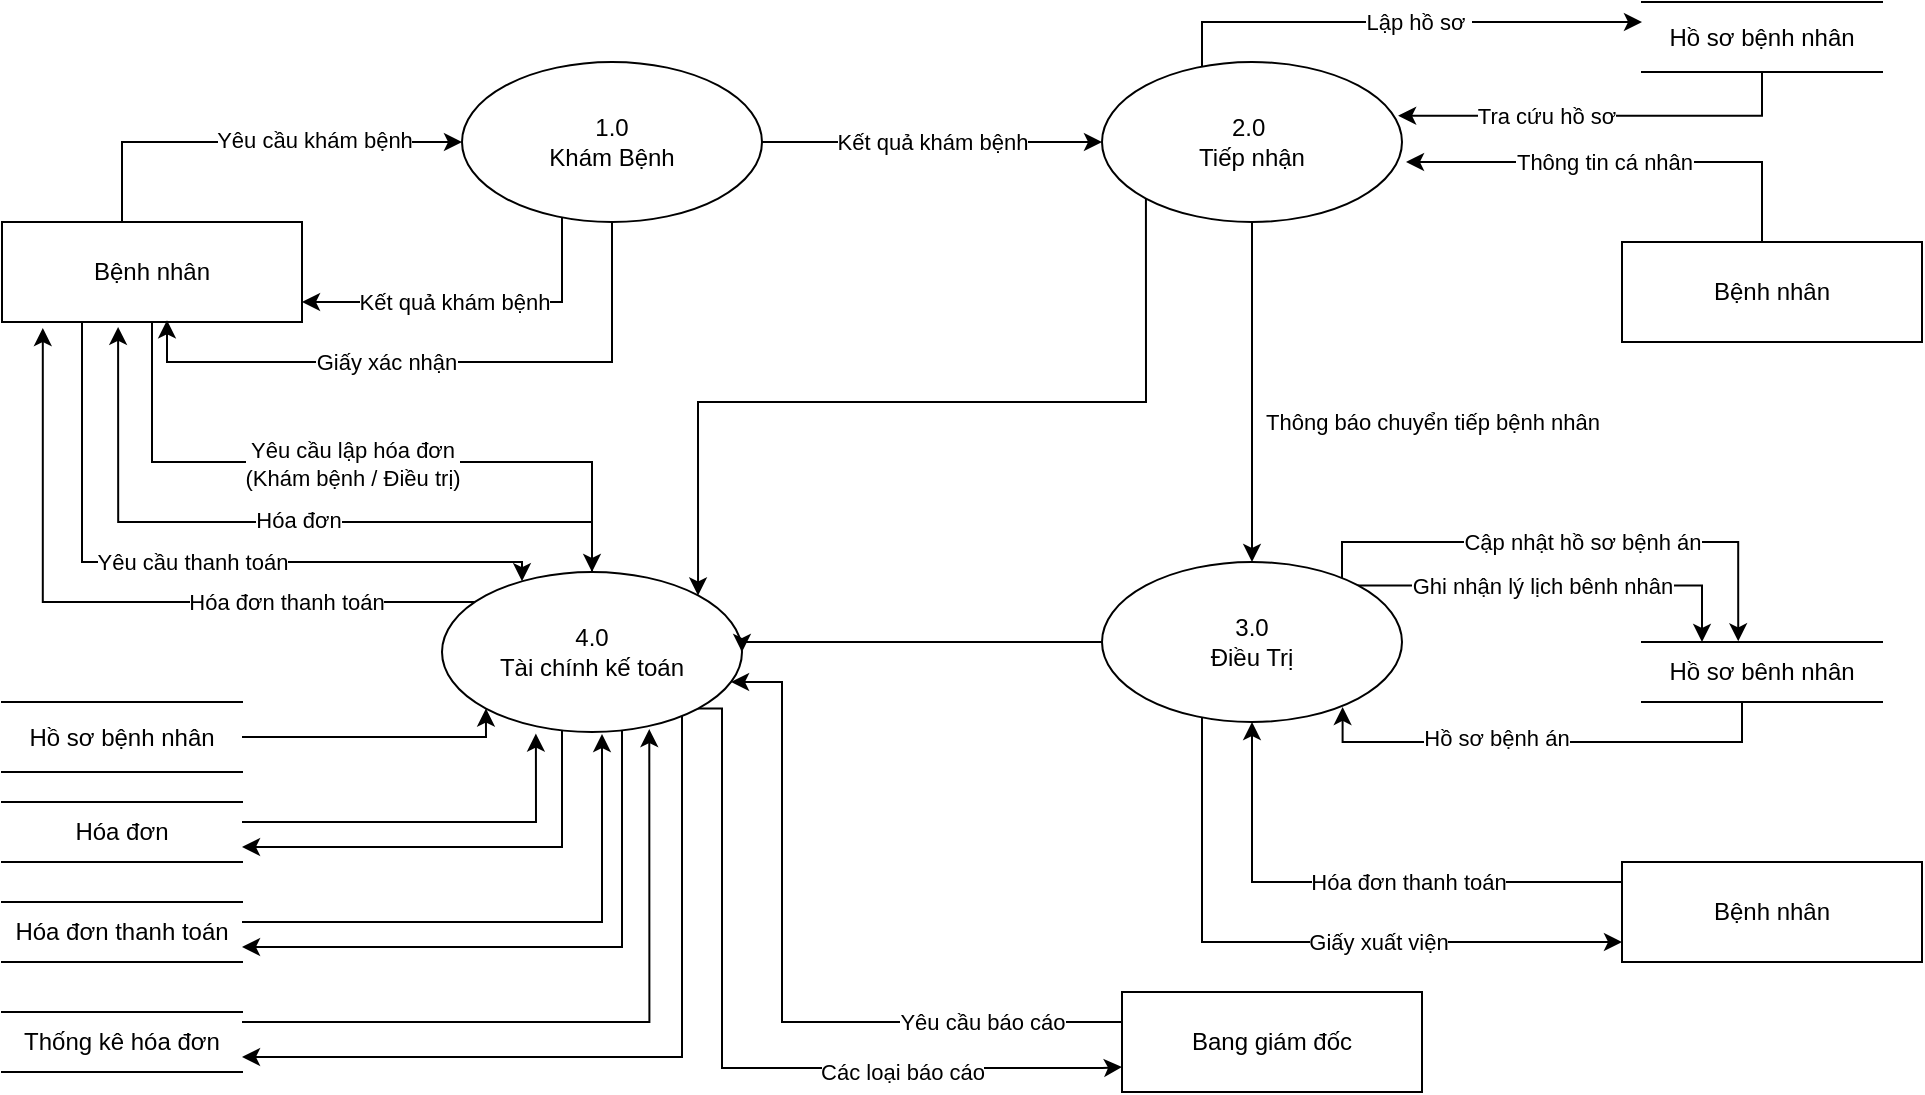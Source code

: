 <mxfile version="13.10.0" type="github">
  <diagram id="ow28NsneOe8BZYSyqIUP" name="Page-1">
    <mxGraphModel dx="1019" dy="519" grid="1" gridSize="10" guides="1" tooltips="1" connect="1" arrows="1" fold="1" page="1" pageScale="1" pageWidth="850" pageHeight="1100" math="0" shadow="0">
      <root>
        <mxCell id="0" />
        <mxCell id="1" parent="0" />
        <mxCell id="11v0PXnvtIZo2CiEv95M-6" value="Yêu cầu khám bệnh" style="edgeStyle=orthogonalEdgeStyle;rounded=0;orthogonalLoop=1;jettySize=auto;html=1;exitX=1;exitY=0.5;exitDx=0;exitDy=0;entryX=0;entryY=0.5;entryDx=0;entryDy=0;" parent="1" source="11v0PXnvtIZo2CiEv95M-1" target="11v0PXnvtIZo2CiEv95M-2" edge="1">
          <mxGeometry x="0.555" y="1" relative="1" as="geometry">
            <mxPoint x="220" y="160" as="targetPoint" />
            <Array as="points">
              <mxPoint x="150" y="170" />
              <mxPoint x="60" y="170" />
              <mxPoint x="60" y="100" />
            </Array>
            <mxPoint as="offset" />
          </mxGeometry>
        </mxCell>
        <mxCell id="X4gk_abKZxla-AfvRwQS-9" value="Yêu cầu thanh toán" style="edgeStyle=orthogonalEdgeStyle;rounded=0;orthogonalLoop=1;jettySize=auto;html=1;" edge="1" parent="1" source="11v0PXnvtIZo2CiEv95M-1" target="11v0PXnvtIZo2CiEv95M-4">
          <mxGeometry relative="1" as="geometry">
            <Array as="points">
              <mxPoint x="40" y="310" />
              <mxPoint x="260" y="310" />
            </Array>
          </mxGeometry>
        </mxCell>
        <mxCell id="X4gk_abKZxla-AfvRwQS-20" style="edgeStyle=orthogonalEdgeStyle;rounded=0;orthogonalLoop=1;jettySize=auto;html=1;" edge="1" parent="1" source="11v0PXnvtIZo2CiEv95M-1" target="11v0PXnvtIZo2CiEv95M-4">
          <mxGeometry relative="1" as="geometry">
            <Array as="points">
              <mxPoint x="75" y="260" />
              <mxPoint x="295" y="260" />
            </Array>
          </mxGeometry>
        </mxCell>
        <mxCell id="X4gk_abKZxla-AfvRwQS-21" value="Yêu cầu lập hóa đơn&lt;br&gt;(Khám bệnh / Điều trị)" style="edgeLabel;html=1;align=center;verticalAlign=middle;resizable=0;points=[];" vertex="1" connectable="0" parent="X4gk_abKZxla-AfvRwQS-20">
          <mxGeometry x="-0.015" y="-1" relative="1" as="geometry">
            <mxPoint as="offset" />
          </mxGeometry>
        </mxCell>
        <mxCell id="11v0PXnvtIZo2CiEv95M-1" value="Bệnh nhân" style="rounded=0;whiteSpace=wrap;html=1;" parent="1" vertex="1">
          <mxGeometry y="140" width="150" height="50" as="geometry" />
        </mxCell>
        <mxCell id="11v0PXnvtIZo2CiEv95M-7" value="Kết quả khám bệnh" style="edgeStyle=orthogonalEdgeStyle;rounded=0;orthogonalLoop=1;jettySize=auto;html=1;exitX=1;exitY=0.5;exitDx=0;exitDy=0;entryX=0;entryY=0.5;entryDx=0;entryDy=0;" parent="1" source="11v0PXnvtIZo2CiEv95M-2" target="11v0PXnvtIZo2CiEv95M-3" edge="1">
          <mxGeometry relative="1" as="geometry" />
        </mxCell>
        <mxCell id="X4gk_abKZxla-AfvRwQS-1" value="Giấy xác nhận" style="edgeStyle=orthogonalEdgeStyle;rounded=0;orthogonalLoop=1;jettySize=auto;html=1;entryX=0.55;entryY=0.983;entryDx=0;entryDy=0;entryPerimeter=0;" edge="1" parent="1" source="11v0PXnvtIZo2CiEv95M-2" target="11v0PXnvtIZo2CiEv95M-1">
          <mxGeometry x="0.168" relative="1" as="geometry">
            <mxPoint x="160" y="210" as="targetPoint" />
            <Array as="points">
              <mxPoint x="305" y="210" />
              <mxPoint x="83" y="210" />
            </Array>
            <mxPoint as="offset" />
          </mxGeometry>
        </mxCell>
        <mxCell id="X4gk_abKZxla-AfvRwQS-3" value="Kết quả khám bệnh" style="edgeStyle=orthogonalEdgeStyle;rounded=0;orthogonalLoop=1;jettySize=auto;html=1;" edge="1" parent="1" source="11v0PXnvtIZo2CiEv95M-2" target="11v0PXnvtIZo2CiEv95M-1">
          <mxGeometry x="0.114" relative="1" as="geometry">
            <mxPoint x="28" y="65" as="targetPoint" />
            <Array as="points">
              <mxPoint x="280" y="180" />
            </Array>
            <mxPoint as="offset" />
          </mxGeometry>
        </mxCell>
        <mxCell id="11v0PXnvtIZo2CiEv95M-2" value="1.0 &lt;br&gt;Khám Bệnh" style="ellipse;whiteSpace=wrap;html=1;" parent="1" vertex="1">
          <mxGeometry x="230" y="60" width="150" height="80" as="geometry" />
        </mxCell>
        <mxCell id="11v0PXnvtIZo2CiEv95M-9" value="Lập hồ sơ&amp;nbsp;" style="edgeStyle=orthogonalEdgeStyle;rounded=0;orthogonalLoop=1;jettySize=auto;html=1;" parent="1" source="11v0PXnvtIZo2CiEv95M-3" target="11v0PXnvtIZo2CiEv95M-8" edge="1">
          <mxGeometry x="0.072" relative="1" as="geometry">
            <Array as="points">
              <mxPoint x="600" y="40" />
            </Array>
            <mxPoint as="offset" />
          </mxGeometry>
        </mxCell>
        <mxCell id="11v0PXnvtIZo2CiEv95M-15" value="Thông báo chuyển tiếp bệnh nhân" style="edgeStyle=orthogonalEdgeStyle;rounded=0;orthogonalLoop=1;jettySize=auto;html=1;" parent="1" source="11v0PXnvtIZo2CiEv95M-3" target="11v0PXnvtIZo2CiEv95M-5" edge="1">
          <mxGeometry x="0.172" y="90" relative="1" as="geometry">
            <mxPoint as="offset" />
          </mxGeometry>
        </mxCell>
        <mxCell id="X4gk_abKZxla-AfvRwQS-18" style="edgeStyle=orthogonalEdgeStyle;rounded=0;orthogonalLoop=1;jettySize=auto;html=1;exitX=0;exitY=1;exitDx=0;exitDy=0;entryX=1;entryY=0;entryDx=0;entryDy=0;" edge="1" parent="1" source="11v0PXnvtIZo2CiEv95M-3" target="11v0PXnvtIZo2CiEv95M-4">
          <mxGeometry relative="1" as="geometry">
            <Array as="points">
              <mxPoint x="572" y="230" />
              <mxPoint x="348" y="230" />
            </Array>
          </mxGeometry>
        </mxCell>
        <mxCell id="11v0PXnvtIZo2CiEv95M-3" value="2.0&amp;nbsp;&lt;br&gt;Tiếp nhận" style="ellipse;whiteSpace=wrap;html=1;" parent="1" vertex="1">
          <mxGeometry x="550" y="60" width="150" height="80" as="geometry" />
        </mxCell>
        <mxCell id="11v0PXnvtIZo2CiEv95M-35" style="edgeStyle=orthogonalEdgeStyle;rounded=0;orthogonalLoop=1;jettySize=auto;html=1;entryX=1;entryY=0.75;entryDx=0;entryDy=0;" parent="1" source="11v0PXnvtIZo2CiEv95M-4" target="11v0PXnvtIZo2CiEv95M-32" edge="1">
          <mxGeometry relative="1" as="geometry">
            <Array as="points">
              <mxPoint x="280" y="453" />
            </Array>
          </mxGeometry>
        </mxCell>
        <mxCell id="11v0PXnvtIZo2CiEv95M-37" style="edgeStyle=orthogonalEdgeStyle;rounded=0;orthogonalLoop=1;jettySize=auto;html=1;exitX=1;exitY=1;exitDx=0;exitDy=0;entryX=1;entryY=0.75;entryDx=0;entryDy=0;" parent="1" source="11v0PXnvtIZo2CiEv95M-4" target="11v0PXnvtIZo2CiEv95M-33" edge="1">
          <mxGeometry relative="1" as="geometry">
            <Array as="points">
              <mxPoint x="348" y="348" />
              <mxPoint x="310" y="348" />
              <mxPoint x="310" y="503" />
            </Array>
          </mxGeometry>
        </mxCell>
        <mxCell id="11v0PXnvtIZo2CiEv95M-41" style="edgeStyle=orthogonalEdgeStyle;rounded=0;orthogonalLoop=1;jettySize=auto;html=1;exitX=1;exitY=1;exitDx=0;exitDy=0;entryX=0;entryY=0.75;entryDx=0;entryDy=0;" parent="1" source="11v0PXnvtIZo2CiEv95M-4" target="11v0PXnvtIZo2CiEv95M-39" edge="1">
          <mxGeometry relative="1" as="geometry">
            <Array as="points">
              <mxPoint x="360" y="383" />
              <mxPoint x="360" y="563" />
              <mxPoint x="550" y="563" />
            </Array>
            <mxPoint x="350" y="440" as="sourcePoint" />
            <mxPoint x="550" y="630" as="targetPoint" />
          </mxGeometry>
        </mxCell>
        <mxCell id="11v0PXnvtIZo2CiEv95M-42" value="Các loại báo cáo" style="edgeLabel;html=1;align=center;verticalAlign=middle;resizable=0;points=[];" parent="11v0PXnvtIZo2CiEv95M-41" vertex="1" connectable="0">
          <mxGeometry x="0.367" y="1" relative="1" as="geometry">
            <mxPoint x="13.67" y="3" as="offset" />
          </mxGeometry>
        </mxCell>
        <mxCell id="X4gk_abKZxla-AfvRwQS-6" value="Hóa đơn thanh toán" style="edgeStyle=orthogonalEdgeStyle;rounded=0;orthogonalLoop=1;jettySize=auto;html=1;entryX=0.136;entryY=1.06;entryDx=0;entryDy=0;entryPerimeter=0;" edge="1" parent="1" source="11v0PXnvtIZo2CiEv95M-4" target="11v0PXnvtIZo2CiEv95M-1">
          <mxGeometry x="-0.467" relative="1" as="geometry">
            <Array as="points">
              <mxPoint x="20" y="330" />
            </Array>
            <mxPoint as="offset" />
          </mxGeometry>
        </mxCell>
        <mxCell id="X4gk_abKZxla-AfvRwQS-22" style="edgeStyle=orthogonalEdgeStyle;rounded=0;orthogonalLoop=1;jettySize=auto;html=1;entryX=0.387;entryY=1.049;entryDx=0;entryDy=0;entryPerimeter=0;" edge="1" parent="1" source="11v0PXnvtIZo2CiEv95M-4" target="11v0PXnvtIZo2CiEv95M-1">
          <mxGeometry relative="1" as="geometry">
            <Array as="points">
              <mxPoint x="295" y="290" />
              <mxPoint x="58" y="290" />
            </Array>
          </mxGeometry>
        </mxCell>
        <mxCell id="X4gk_abKZxla-AfvRwQS-23" value="Hóa đơn" style="edgeLabel;html=1;align=center;verticalAlign=middle;resizable=0;points=[];" vertex="1" connectable="0" parent="X4gk_abKZxla-AfvRwQS-22">
          <mxGeometry x="-0.043" y="-1" relative="1" as="geometry">
            <mxPoint as="offset" />
          </mxGeometry>
        </mxCell>
        <mxCell id="X4gk_abKZxla-AfvRwQS-26" style="edgeStyle=orthogonalEdgeStyle;rounded=0;orthogonalLoop=1;jettySize=auto;html=1;entryX=1;entryY=0.75;entryDx=0;entryDy=0;" edge="1" parent="1" source="11v0PXnvtIZo2CiEv95M-4" target="X4gk_abKZxla-AfvRwQS-24">
          <mxGeometry relative="1" as="geometry">
            <Array as="points">
              <mxPoint x="340" y="558" />
            </Array>
          </mxGeometry>
        </mxCell>
        <mxCell id="11v0PXnvtIZo2CiEv95M-4" value="4.0&lt;br&gt;Tài chính kế toán" style="ellipse;whiteSpace=wrap;html=1;" parent="1" vertex="1">
          <mxGeometry x="220" y="315" width="150" height="80" as="geometry" />
        </mxCell>
        <mxCell id="11v0PXnvtIZo2CiEv95M-17" value="Cập nhật hồ sơ bệnh án" style="edgeStyle=orthogonalEdgeStyle;rounded=0;orthogonalLoop=1;jettySize=auto;html=1;entryX=0.401;entryY=-0.011;entryDx=0;entryDy=0;entryPerimeter=0;" parent="1" source="11v0PXnvtIZo2CiEv95M-5" target="11v0PXnvtIZo2CiEv95M-16" edge="1">
          <mxGeometry x="0.038" relative="1" as="geometry">
            <Array as="points">
              <mxPoint x="670" y="300" />
              <mxPoint x="868" y="300" />
            </Array>
            <mxPoint as="offset" />
          </mxGeometry>
        </mxCell>
        <mxCell id="11v0PXnvtIZo2CiEv95M-22" style="edgeStyle=orthogonalEdgeStyle;rounded=0;orthogonalLoop=1;jettySize=auto;html=1;" parent="1" source="11v0PXnvtIZo2CiEv95M-5" edge="1">
          <mxGeometry relative="1" as="geometry">
            <Array as="points">
              <mxPoint x="600" y="500" />
            </Array>
            <mxPoint x="810" y="500" as="targetPoint" />
          </mxGeometry>
        </mxCell>
        <mxCell id="11v0PXnvtIZo2CiEv95M-23" value="Giấy xuất viện" style="edgeLabel;html=1;align=center;verticalAlign=middle;resizable=0;points=[];" parent="11v0PXnvtIZo2CiEv95M-22" vertex="1" connectable="0">
          <mxGeometry x="0.153" y="-2" relative="1" as="geometry">
            <mxPoint x="14" y="-2" as="offset" />
          </mxGeometry>
        </mxCell>
        <mxCell id="X4gk_abKZxla-AfvRwQS-11" style="edgeStyle=orthogonalEdgeStyle;rounded=0;orthogonalLoop=1;jettySize=auto;html=1;exitX=1;exitY=0;exitDx=0;exitDy=0;entryX=0.25;entryY=0;entryDx=0;entryDy=0;" edge="1" parent="1" source="11v0PXnvtIZo2CiEv95M-5" target="11v0PXnvtIZo2CiEv95M-16">
          <mxGeometry relative="1" as="geometry" />
        </mxCell>
        <mxCell id="X4gk_abKZxla-AfvRwQS-12" value="Ghi nhận lý lịch bênh nhân" style="edgeLabel;html=1;align=center;verticalAlign=middle;resizable=0;points=[];" vertex="1" connectable="0" parent="X4gk_abKZxla-AfvRwQS-11">
          <mxGeometry x="0.079" relative="1" as="geometry">
            <mxPoint x="-16.03" as="offset" />
          </mxGeometry>
        </mxCell>
        <mxCell id="X4gk_abKZxla-AfvRwQS-19" style="edgeStyle=orthogonalEdgeStyle;rounded=0;orthogonalLoop=1;jettySize=auto;html=1;entryX=1;entryY=0.5;entryDx=0;entryDy=0;" edge="1" parent="1" source="11v0PXnvtIZo2CiEv95M-5" target="11v0PXnvtIZo2CiEv95M-4">
          <mxGeometry relative="1" as="geometry">
            <Array as="points">
              <mxPoint x="370" y="350" />
            </Array>
          </mxGeometry>
        </mxCell>
        <mxCell id="11v0PXnvtIZo2CiEv95M-5" value="3.0&lt;br&gt;Điều Trị" style="ellipse;whiteSpace=wrap;html=1;" parent="1" vertex="1">
          <mxGeometry x="550" y="310" width="150" height="80" as="geometry" />
        </mxCell>
        <mxCell id="11v0PXnvtIZo2CiEv95M-10" value="Tra cứu hồ sơ" style="edgeStyle=orthogonalEdgeStyle;rounded=0;orthogonalLoop=1;jettySize=auto;html=1;entryX=0.987;entryY=0.336;entryDx=0;entryDy=0;entryPerimeter=0;" parent="1" source="11v0PXnvtIZo2CiEv95M-8" target="11v0PXnvtIZo2CiEv95M-3" edge="1">
          <mxGeometry x="0.273" relative="1" as="geometry">
            <Array as="points">
              <mxPoint x="880" y="87" />
            </Array>
            <mxPoint as="offset" />
          </mxGeometry>
        </mxCell>
        <mxCell id="11v0PXnvtIZo2CiEv95M-8" value="Hồ sơ bệnh nhân" style="shape=partialRectangle;whiteSpace=wrap;html=1;left=0;right=0;fillColor=none;" parent="1" vertex="1">
          <mxGeometry x="820" y="30" width="120" height="35" as="geometry" />
        </mxCell>
        <mxCell id="11v0PXnvtIZo2CiEv95M-13" style="edgeStyle=orthogonalEdgeStyle;rounded=0;orthogonalLoop=1;jettySize=auto;html=1;" parent="1" source="11v0PXnvtIZo2CiEv95M-11" edge="1">
          <mxGeometry relative="1" as="geometry">
            <Array as="points">
              <mxPoint x="880" y="110" />
            </Array>
            <mxPoint x="702" y="110" as="targetPoint" />
          </mxGeometry>
        </mxCell>
        <mxCell id="11v0PXnvtIZo2CiEv95M-14" value="Thông tin cá nhân" style="edgeLabel;html=1;align=center;verticalAlign=middle;resizable=0;points=[];" parent="11v0PXnvtIZo2CiEv95M-13" vertex="1" connectable="0">
          <mxGeometry x="0.014" relative="1" as="geometry">
            <mxPoint x="-9" y="4.441e-16" as="offset" />
          </mxGeometry>
        </mxCell>
        <mxCell id="11v0PXnvtIZo2CiEv95M-11" value="Bệnh nhân" style="rounded=0;whiteSpace=wrap;html=1;" parent="1" vertex="1">
          <mxGeometry x="810" y="150" width="150" height="50" as="geometry" />
        </mxCell>
        <mxCell id="11v0PXnvtIZo2CiEv95M-19" style="edgeStyle=orthogonalEdgeStyle;rounded=0;orthogonalLoop=1;jettySize=auto;html=1;entryX=0.802;entryY=0.906;entryDx=0;entryDy=0;entryPerimeter=0;" parent="1" source="11v0PXnvtIZo2CiEv95M-16" target="11v0PXnvtIZo2CiEv95M-5" edge="1">
          <mxGeometry relative="1" as="geometry">
            <Array as="points">
              <mxPoint x="870" y="400" />
              <mxPoint x="670" y="400" />
            </Array>
          </mxGeometry>
        </mxCell>
        <mxCell id="11v0PXnvtIZo2CiEv95M-20" value="Hồ sơ bệnh án" style="edgeLabel;html=1;align=center;verticalAlign=middle;resizable=0;points=[];" parent="11v0PXnvtIZo2CiEv95M-19" vertex="1" connectable="0">
          <mxGeometry x="0.623" y="-2" relative="1" as="geometry">
            <mxPoint x="49" as="offset" />
          </mxGeometry>
        </mxCell>
        <mxCell id="11v0PXnvtIZo2CiEv95M-16" value="Hồ sơ bênh nhân" style="shape=partialRectangle;whiteSpace=wrap;html=1;left=0;right=0;fillColor=none;" parent="1" vertex="1">
          <mxGeometry x="820" y="350" width="120" height="30" as="geometry" />
        </mxCell>
        <mxCell id="X4gk_abKZxla-AfvRwQS-13" value="Hóa đơn thanh toán" style="edgeStyle=orthogonalEdgeStyle;rounded=0;orthogonalLoop=1;jettySize=auto;html=1;exitX=0;exitY=0.25;exitDx=0;exitDy=0;" edge="1" parent="1" source="11v0PXnvtIZo2CiEv95M-21" target="11v0PXnvtIZo2CiEv95M-5">
          <mxGeometry x="-0.178" relative="1" as="geometry">
            <Array as="points">
              <mxPoint x="810" y="470" />
              <mxPoint x="625" y="470" />
            </Array>
            <mxPoint as="offset" />
          </mxGeometry>
        </mxCell>
        <mxCell id="11v0PXnvtIZo2CiEv95M-21" value="Bệnh nhân" style="rounded=0;whiteSpace=wrap;html=1;" parent="1" vertex="1">
          <mxGeometry x="810" y="460" width="150" height="50" as="geometry" />
        </mxCell>
        <mxCell id="11v0PXnvtIZo2CiEv95M-34" style="edgeStyle=orthogonalEdgeStyle;rounded=0;orthogonalLoop=1;jettySize=auto;html=1;entryX=0.313;entryY=1.01;entryDx=0;entryDy=0;entryPerimeter=0;" parent="1" source="11v0PXnvtIZo2CiEv95M-32" target="11v0PXnvtIZo2CiEv95M-4" edge="1">
          <mxGeometry relative="1" as="geometry">
            <Array as="points">
              <mxPoint x="267" y="440" />
            </Array>
          </mxGeometry>
        </mxCell>
        <mxCell id="11v0PXnvtIZo2CiEv95M-32" value="Hóa đơn" style="shape=partialRectangle;whiteSpace=wrap;html=1;left=0;right=0;fillColor=none;" parent="1" vertex="1">
          <mxGeometry y="430" width="120" height="30" as="geometry" />
        </mxCell>
        <mxCell id="11v0PXnvtIZo2CiEv95M-38" style="edgeStyle=orthogonalEdgeStyle;rounded=0;orthogonalLoop=1;jettySize=auto;html=1;" parent="1" source="11v0PXnvtIZo2CiEv95M-33" edge="1">
          <mxGeometry relative="1" as="geometry">
            <Array as="points">
              <mxPoint x="300" y="490" />
            </Array>
            <mxPoint x="300" y="396" as="targetPoint" />
          </mxGeometry>
        </mxCell>
        <mxCell id="11v0PXnvtIZo2CiEv95M-33" value="Hóa đơn thanh toán" style="shape=partialRectangle;whiteSpace=wrap;html=1;left=0;right=0;fillColor=none;" parent="1" vertex="1">
          <mxGeometry y="480" width="120" height="30" as="geometry" />
        </mxCell>
        <mxCell id="11v0PXnvtIZo2CiEv95M-40" value="Yêu cầu báo cáo" style="edgeStyle=orthogonalEdgeStyle;rounded=0;orthogonalLoop=1;jettySize=auto;html=1;" parent="1" source="11v0PXnvtIZo2CiEv95M-39" target="11v0PXnvtIZo2CiEv95M-4" edge="1">
          <mxGeometry x="-0.617" relative="1" as="geometry">
            <mxPoint as="offset" />
            <mxPoint x="360" y="440" as="targetPoint" />
            <Array as="points">
              <mxPoint x="390" y="540" />
              <mxPoint x="390" y="370" />
            </Array>
          </mxGeometry>
        </mxCell>
        <mxCell id="11v0PXnvtIZo2CiEv95M-39" value="Bang giám đốc" style="rounded=0;whiteSpace=wrap;html=1;" parent="1" vertex="1">
          <mxGeometry x="560" y="525" width="150" height="50" as="geometry" />
        </mxCell>
        <mxCell id="X4gk_abKZxla-AfvRwQS-15" style="edgeStyle=orthogonalEdgeStyle;rounded=0;orthogonalLoop=1;jettySize=auto;html=1;entryX=0;entryY=1;entryDx=0;entryDy=0;" edge="1" parent="1" source="X4gk_abKZxla-AfvRwQS-4" target="11v0PXnvtIZo2CiEv95M-4">
          <mxGeometry relative="1" as="geometry">
            <Array as="points">
              <mxPoint x="242" y="398" />
            </Array>
          </mxGeometry>
        </mxCell>
        <mxCell id="X4gk_abKZxla-AfvRwQS-4" value="Hồ sơ bệnh nhân" style="shape=partialRectangle;whiteSpace=wrap;html=1;left=0;right=0;fillColor=none;" vertex="1" parent="1">
          <mxGeometry y="380" width="120" height="35" as="geometry" />
        </mxCell>
        <mxCell id="X4gk_abKZxla-AfvRwQS-25" style="edgeStyle=orthogonalEdgeStyle;rounded=0;orthogonalLoop=1;jettySize=auto;html=1;entryX=0.691;entryY=0.982;entryDx=0;entryDy=0;entryPerimeter=0;" edge="1" parent="1" source="X4gk_abKZxla-AfvRwQS-24" target="11v0PXnvtIZo2CiEv95M-4">
          <mxGeometry relative="1" as="geometry">
            <Array as="points">
              <mxPoint x="324" y="540" />
            </Array>
          </mxGeometry>
        </mxCell>
        <mxCell id="X4gk_abKZxla-AfvRwQS-24" value="Thống kê hóa đơn" style="shape=partialRectangle;whiteSpace=wrap;html=1;left=0;right=0;fillColor=none;" vertex="1" parent="1">
          <mxGeometry y="535" width="120" height="30" as="geometry" />
        </mxCell>
      </root>
    </mxGraphModel>
  </diagram>
</mxfile>
